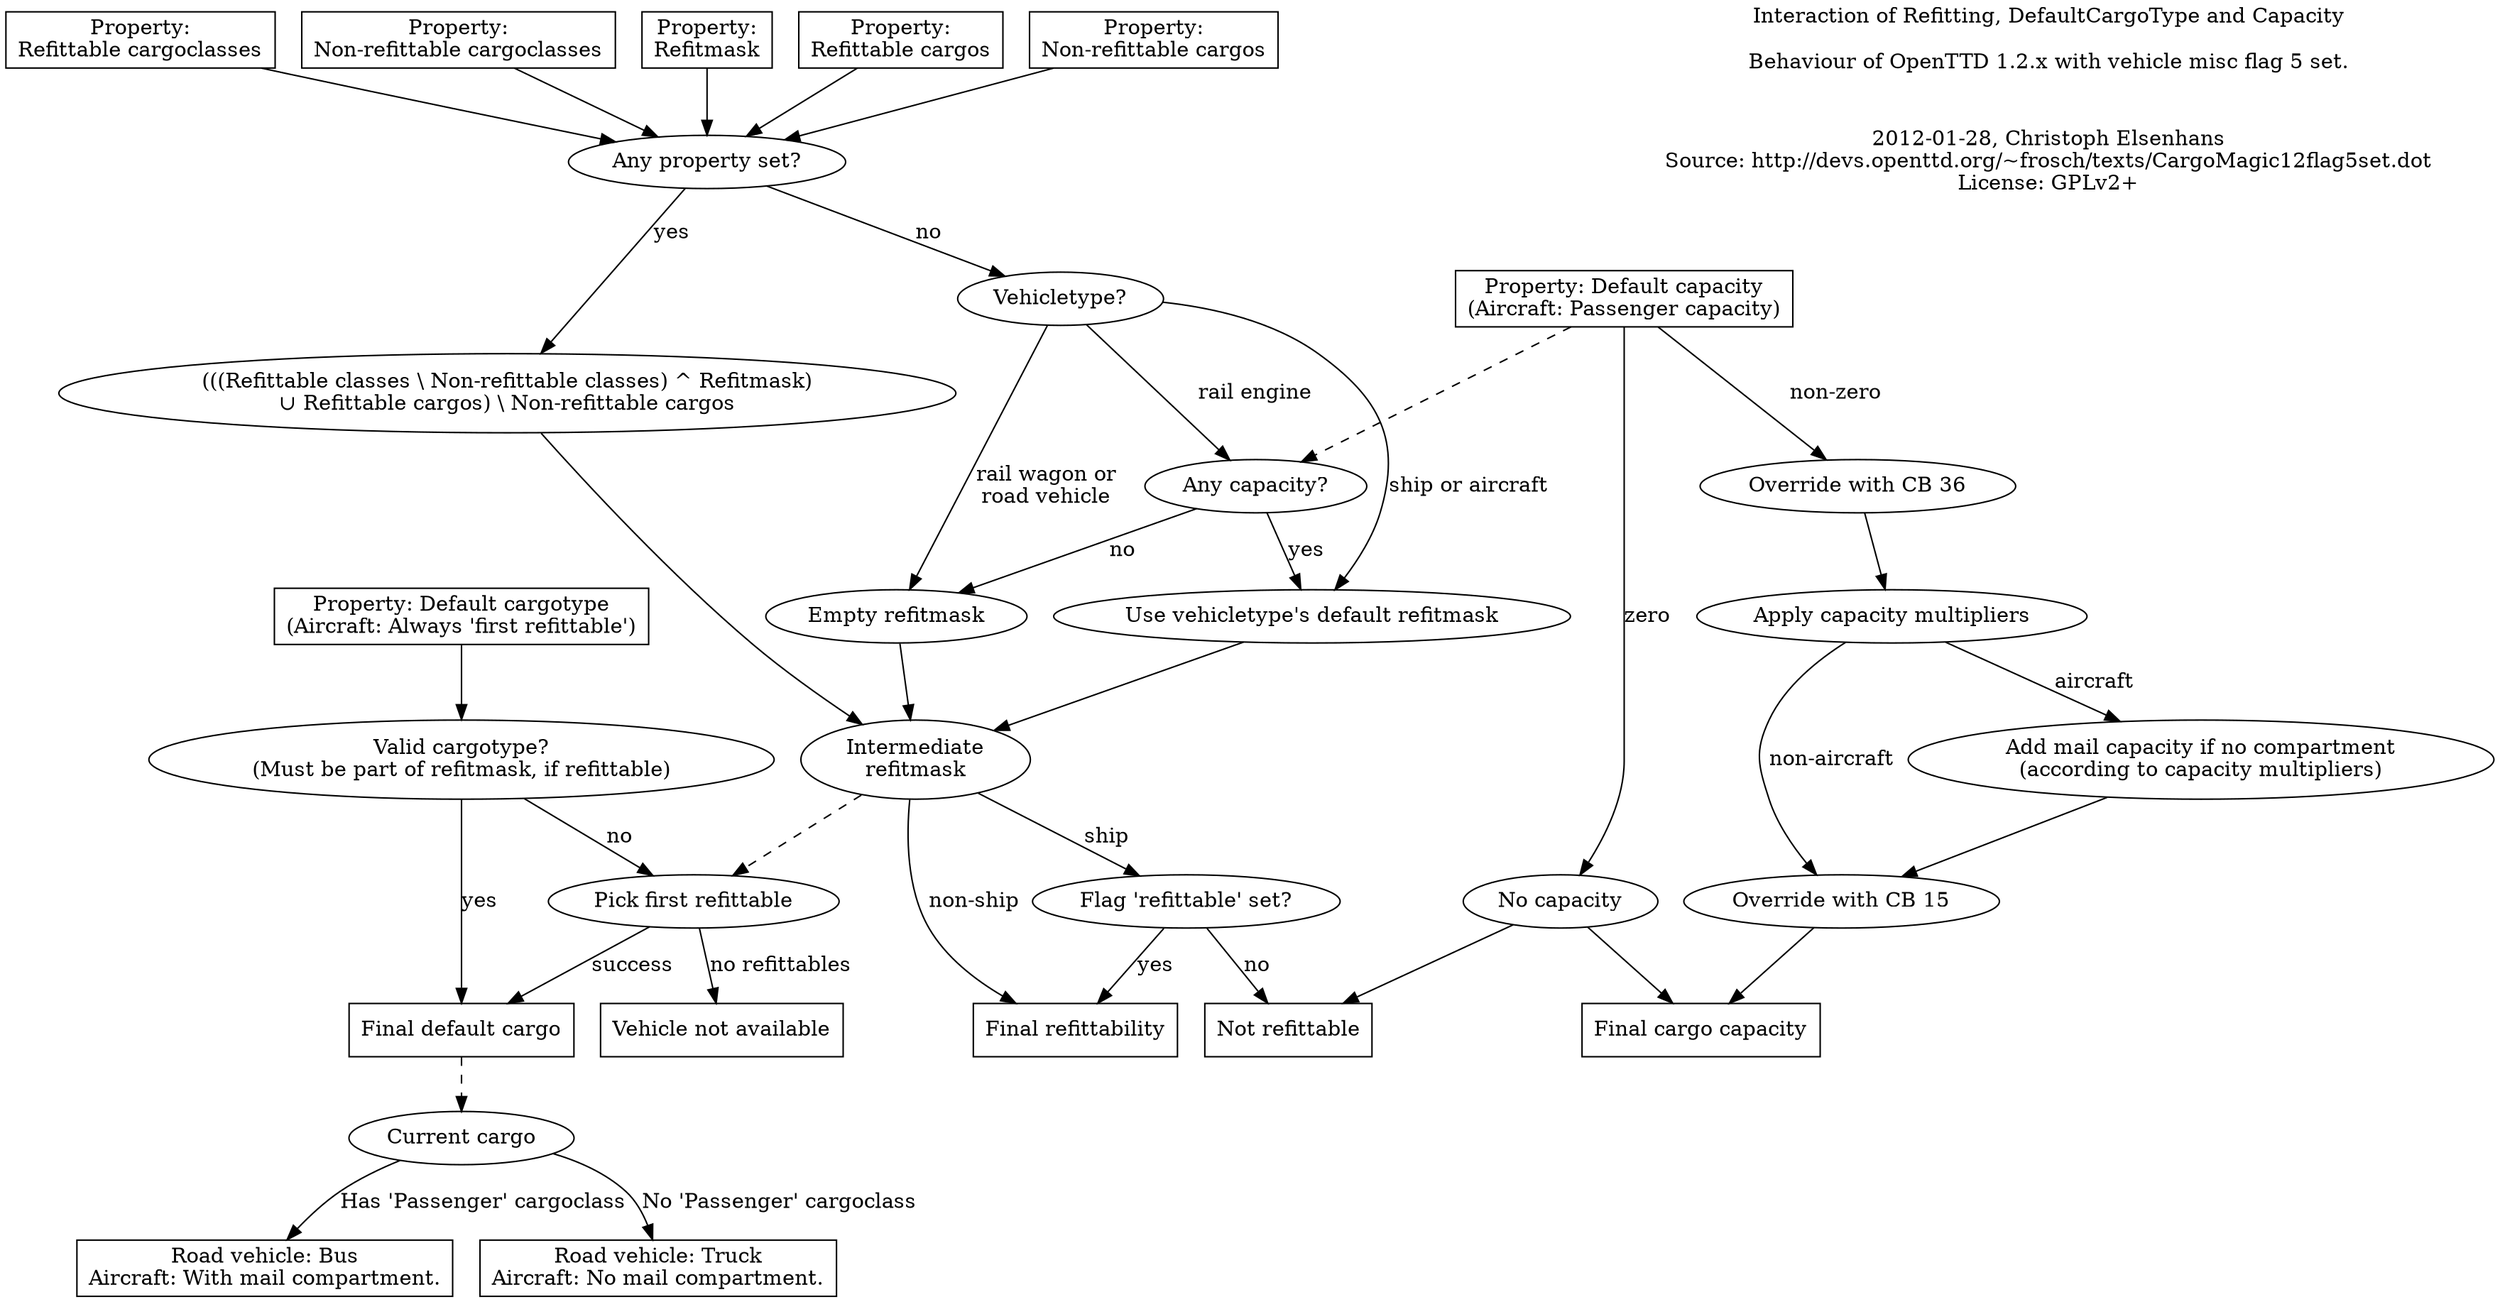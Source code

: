 #!dot -O -Tpng
#
# Copyright 2010 Christoph Elsenhans
#
# This program is free software; you can redistribute it and/or modify
# it under the terms of the GNU General Public License as published by
# the Free Software Foundation; either version 2 of the License, or
# (at your option) any later version.
#
# This program is distributed in the hope that it will be useful,
# but WITHOUT ANY WARRANTY; without even the implied warranty of
# MERCHANTABILITY or FITNESS FOR A PARTICULAR PURPOSE.  See the
# GNU General Public License for more details.
#
# You should have received a copy of the GNU General Public License
# along with this program; if not, write to the Free Software
# Foundation, Inc., 675 Mass Ave, Cambridge, MA 02139, USA.
#

digraph CargoMagic {
  PDC [shape=box label="Property: Default cargotype\n(Aircraft: Always 'first refittable')"]
  PPC [shape=box label="Property:\nRefittable cargoclasses"]
  PNC [shape=box label="Property:\nNon-refittable cargoclasses"]
  PRM [shape=box label="Property:\nRefitmask"]
  PEI [shape=box label="Property:\nRefittable cargos"]
  PEE [shape=box label="Property:\nNon-refittable cargos"]
  PCC [shape=box label="Property: Default capacity\n(Aircraft: Passenger capacity)"]

  FRM [shape=box label="Final refittability"]
  FDC [shape=box label="Final default cargo"]
  FNA [shape=box label="Vehicle not available"]
  FNRM [shape="box" label="Not refittable"]


  FCC [shape=box label="Final cargo capacity"]

  A [label="Any property set?"]
  PRM -> A
  PPC -> A
  PNC -> A
  PEI -> A
  PEE -> A

  B [label="(((Refittable classes \\ Non-refittable classes) ^ Refitmask)\n\
∪ Refittable cargos) \\ Non-refittable cargos"]
  A -> B [label="yes"]
  B -> IRM

  IRM [label="Intermediate\nrefitmask"]
  IRM -> FRM [label="non-ship"]
  IRM -> SRM [label="ship"]

  SRM [label="Flag 'refittable' set?"]
  SRM -> FRM [label="yes"]
  SRM -> FNRM [label="no"]

  ERM [label="Empty refitmask"]
  ERM -> IRM

  A -> C [label="no"]

  C [label="Vehicletype?"]
  C -> DRAIL [label="rail engine"]

  PCC -> DRAIL [style="dashed"]
  DRAIL [label="Any capacity?"]
  DRAIL -> DRM [label="yes"]
  DRAIL -> ERM [label="no"]
  
  C -> ERM [label="rail wagon or\nroad vehicle"]
  C -> DRM [label="ship or aircraft"]

  DRM [label="Use vehicletype's default refitmask"]
  DRM -> IRM

  PDC -> H
  H [label="Valid cargotype?\n\
(Must be part of refitmask, if refittable)"]
  H -> FDC [label="yes"]
  H -> G [label="no"]

  IRM -> G [style="dashed"]
  G [label="Pick first refittable"]
  G -> FDC [label="success"]
  G -> FNA [label="no refittables"]

  FDC -> CC [style="dashed"]
  CC [label="Current cargo"]

  PAX [shape=box label="Road vehicle: Bus\nAircraft: With mail compartment."]
  CC -> PAX [label="Has 'Passenger' cargoclass"]

  NPAX [shape=box label="Road vehicle: Truck\nAircraft: No mail compartment."]
  CC -> NPAX [label="No 'Passenger' cargoclass"]

  NOC [label="No capacity"]
  NOC -> FNRM
  NOC -> FCC

  PCC -> NOC [label="zero"]
  PCC -> L [label="non-zero"]

  L [label="Override with CB 36"]
  L -> M

  M [label="Apply capacity multipliers"]
  M -> N [label="non-aircraft"]
  M -> AIRC [label="aircraft"]

  AIRC [label="Add mail capacity if no compartment\n(according to capacity multipliers)"]
  AIRC -> N

  N [label="Override with CB 15"]
  N -> FCC

# Tell me how to do it better :)
  SEPARATOR [shape=none label="                                                           "]

  TITLE [shape=none margin=0 label="\
Interaction of Refitting, DefaultCargoType and Capacity\n\n\
Behaviour of OpenTTD 1.2.x with vehicle misc flag 5 set."]

  ABOUT [shape=none margin=0 label="\
2012-01-28, Christoph Elsenhans\n\
Source: http://devs.openttd.org/~frosch/texts/CargoMagic12flag5set.dot\n\
License: GPLv2+"]

  TITLE -> ABOUT [style=invis]
}
